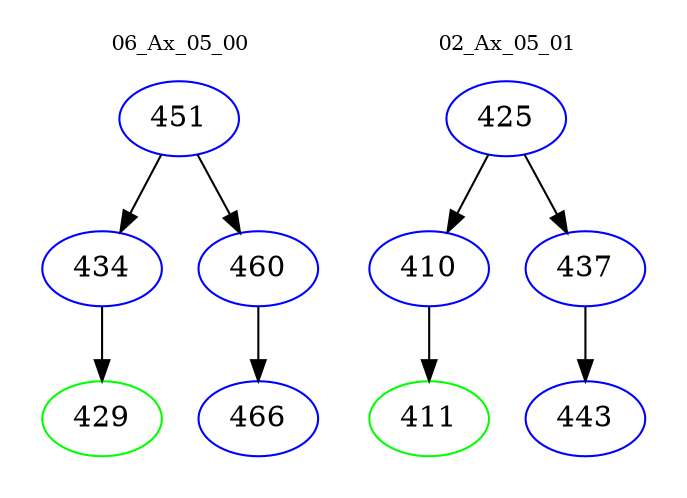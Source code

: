 digraph{
subgraph cluster_0 {
color = white
label = "06_Ax_05_00";
fontsize=10;
T0_451 [label="451", color="blue"]
T0_451 -> T0_434 [color="black"]
T0_434 [label="434", color="blue"]
T0_434 -> T0_429 [color="black"]
T0_429 [label="429", color="green"]
T0_451 -> T0_460 [color="black"]
T0_460 [label="460", color="blue"]
T0_460 -> T0_466 [color="black"]
T0_466 [label="466", color="blue"]
}
subgraph cluster_1 {
color = white
label = "02_Ax_05_01";
fontsize=10;
T1_425 [label="425", color="blue"]
T1_425 -> T1_410 [color="black"]
T1_410 [label="410", color="blue"]
T1_410 -> T1_411 [color="black"]
T1_411 [label="411", color="green"]
T1_425 -> T1_437 [color="black"]
T1_437 [label="437", color="blue"]
T1_437 -> T1_443 [color="black"]
T1_443 [label="443", color="blue"]
}
}
